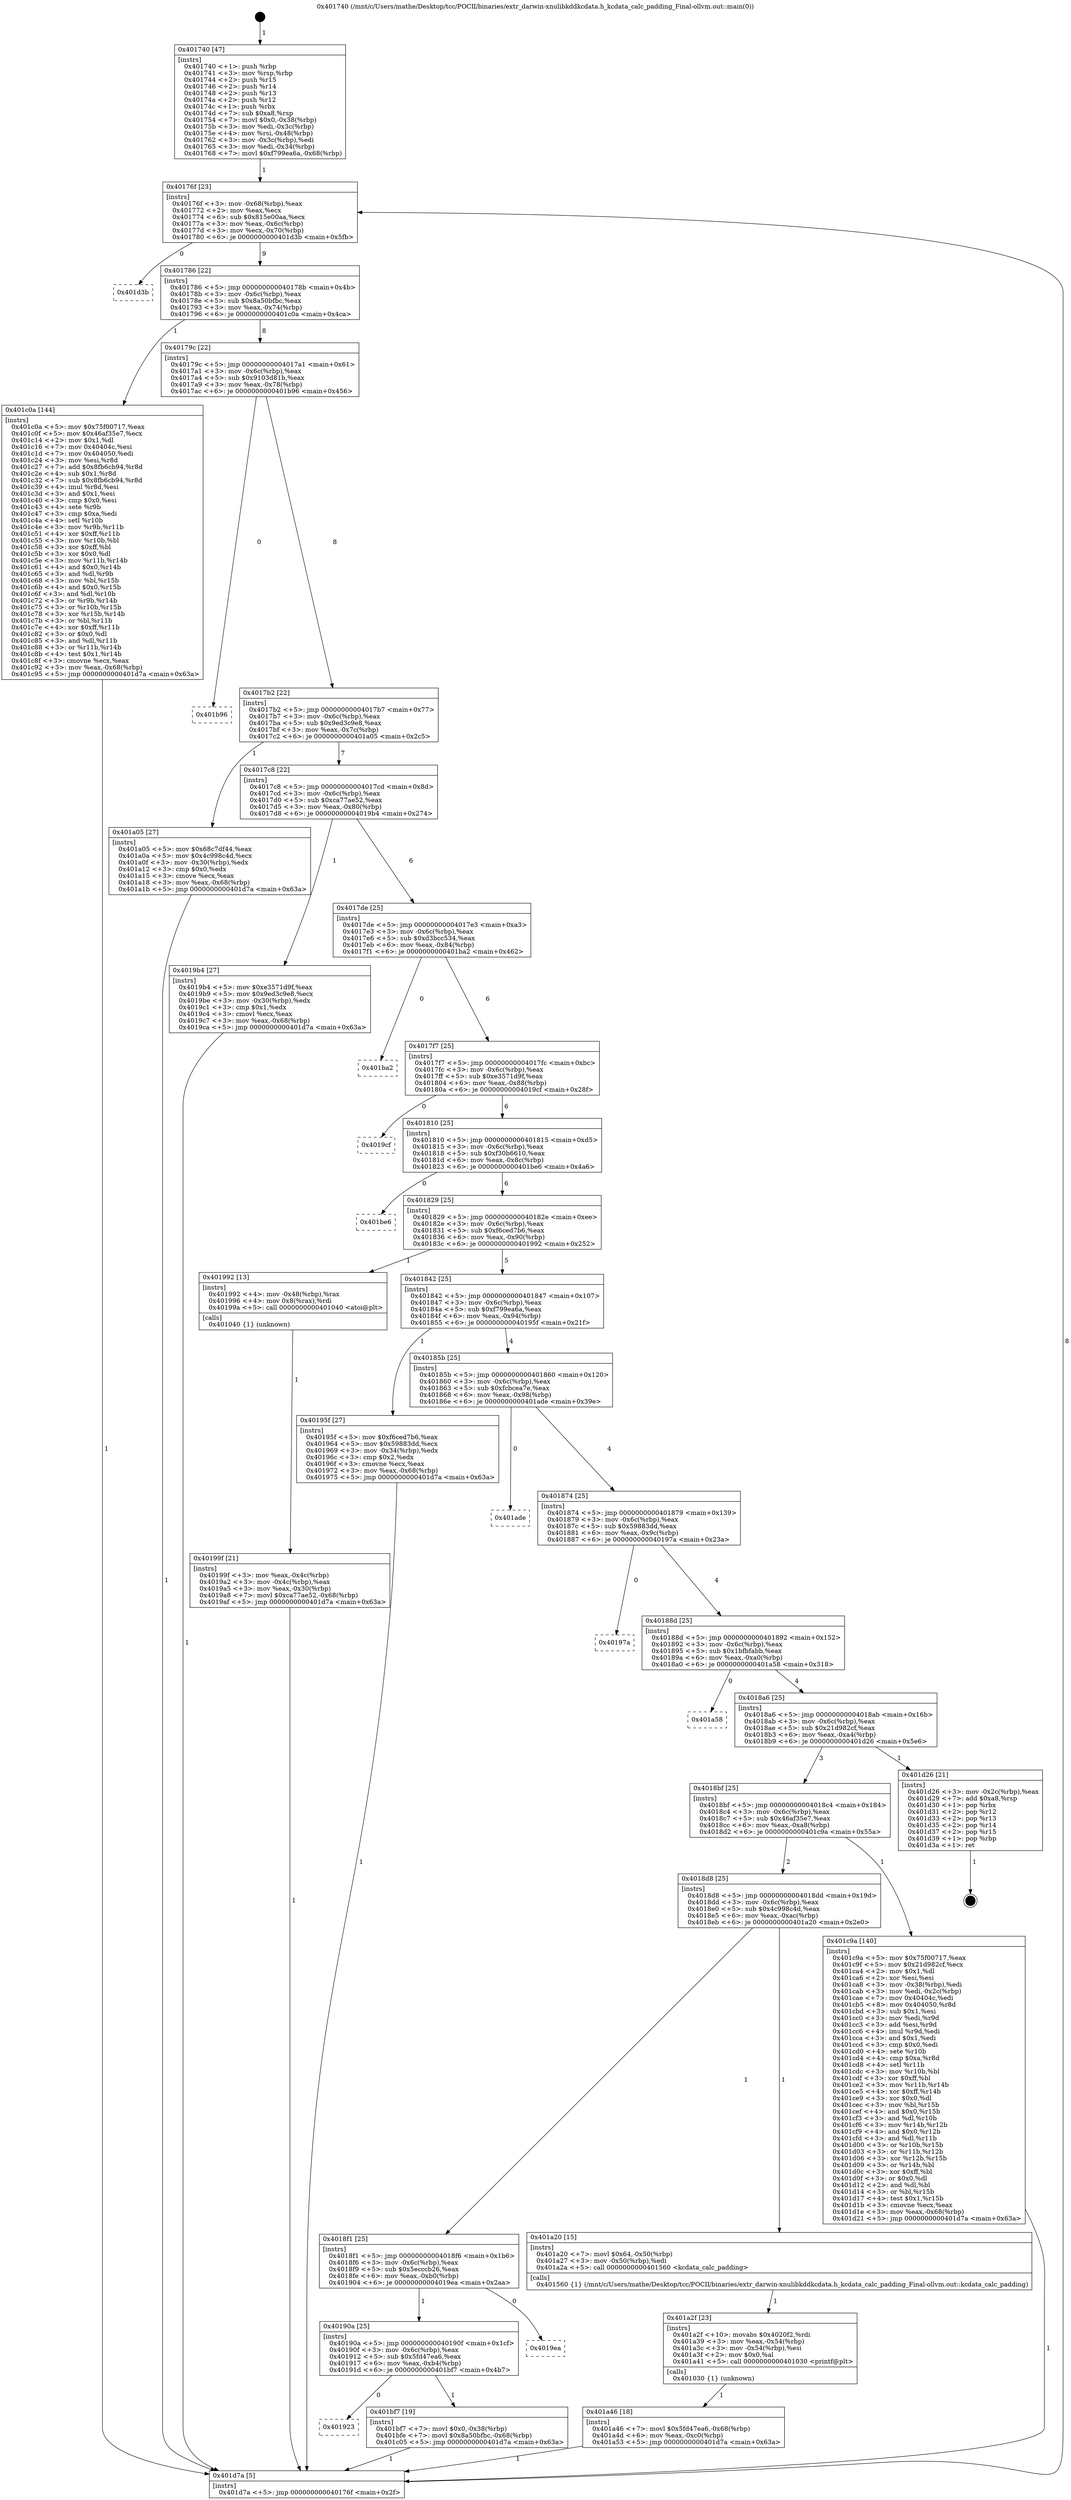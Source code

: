 digraph "0x401740" {
  label = "0x401740 (/mnt/c/Users/mathe/Desktop/tcc/POCII/binaries/extr_darwin-xnulibkddkcdata.h_kcdata_calc_padding_Final-ollvm.out::main(0))"
  labelloc = "t"
  node[shape=record]

  Entry [label="",width=0.3,height=0.3,shape=circle,fillcolor=black,style=filled]
  "0x40176f" [label="{
     0x40176f [23]\l
     | [instrs]\l
     &nbsp;&nbsp;0x40176f \<+3\>: mov -0x68(%rbp),%eax\l
     &nbsp;&nbsp;0x401772 \<+2\>: mov %eax,%ecx\l
     &nbsp;&nbsp;0x401774 \<+6\>: sub $0x815e00aa,%ecx\l
     &nbsp;&nbsp;0x40177a \<+3\>: mov %eax,-0x6c(%rbp)\l
     &nbsp;&nbsp;0x40177d \<+3\>: mov %ecx,-0x70(%rbp)\l
     &nbsp;&nbsp;0x401780 \<+6\>: je 0000000000401d3b \<main+0x5fb\>\l
  }"]
  "0x401d3b" [label="{
     0x401d3b\l
  }", style=dashed]
  "0x401786" [label="{
     0x401786 [22]\l
     | [instrs]\l
     &nbsp;&nbsp;0x401786 \<+5\>: jmp 000000000040178b \<main+0x4b\>\l
     &nbsp;&nbsp;0x40178b \<+3\>: mov -0x6c(%rbp),%eax\l
     &nbsp;&nbsp;0x40178e \<+5\>: sub $0x8a50bfbc,%eax\l
     &nbsp;&nbsp;0x401793 \<+3\>: mov %eax,-0x74(%rbp)\l
     &nbsp;&nbsp;0x401796 \<+6\>: je 0000000000401c0a \<main+0x4ca\>\l
  }"]
  Exit [label="",width=0.3,height=0.3,shape=circle,fillcolor=black,style=filled,peripheries=2]
  "0x401c0a" [label="{
     0x401c0a [144]\l
     | [instrs]\l
     &nbsp;&nbsp;0x401c0a \<+5\>: mov $0x75f00717,%eax\l
     &nbsp;&nbsp;0x401c0f \<+5\>: mov $0x46af35e7,%ecx\l
     &nbsp;&nbsp;0x401c14 \<+2\>: mov $0x1,%dl\l
     &nbsp;&nbsp;0x401c16 \<+7\>: mov 0x40404c,%esi\l
     &nbsp;&nbsp;0x401c1d \<+7\>: mov 0x404050,%edi\l
     &nbsp;&nbsp;0x401c24 \<+3\>: mov %esi,%r8d\l
     &nbsp;&nbsp;0x401c27 \<+7\>: add $0x8fb6cb94,%r8d\l
     &nbsp;&nbsp;0x401c2e \<+4\>: sub $0x1,%r8d\l
     &nbsp;&nbsp;0x401c32 \<+7\>: sub $0x8fb6cb94,%r8d\l
     &nbsp;&nbsp;0x401c39 \<+4\>: imul %r8d,%esi\l
     &nbsp;&nbsp;0x401c3d \<+3\>: and $0x1,%esi\l
     &nbsp;&nbsp;0x401c40 \<+3\>: cmp $0x0,%esi\l
     &nbsp;&nbsp;0x401c43 \<+4\>: sete %r9b\l
     &nbsp;&nbsp;0x401c47 \<+3\>: cmp $0xa,%edi\l
     &nbsp;&nbsp;0x401c4a \<+4\>: setl %r10b\l
     &nbsp;&nbsp;0x401c4e \<+3\>: mov %r9b,%r11b\l
     &nbsp;&nbsp;0x401c51 \<+4\>: xor $0xff,%r11b\l
     &nbsp;&nbsp;0x401c55 \<+3\>: mov %r10b,%bl\l
     &nbsp;&nbsp;0x401c58 \<+3\>: xor $0xff,%bl\l
     &nbsp;&nbsp;0x401c5b \<+3\>: xor $0x0,%dl\l
     &nbsp;&nbsp;0x401c5e \<+3\>: mov %r11b,%r14b\l
     &nbsp;&nbsp;0x401c61 \<+4\>: and $0x0,%r14b\l
     &nbsp;&nbsp;0x401c65 \<+3\>: and %dl,%r9b\l
     &nbsp;&nbsp;0x401c68 \<+3\>: mov %bl,%r15b\l
     &nbsp;&nbsp;0x401c6b \<+4\>: and $0x0,%r15b\l
     &nbsp;&nbsp;0x401c6f \<+3\>: and %dl,%r10b\l
     &nbsp;&nbsp;0x401c72 \<+3\>: or %r9b,%r14b\l
     &nbsp;&nbsp;0x401c75 \<+3\>: or %r10b,%r15b\l
     &nbsp;&nbsp;0x401c78 \<+3\>: xor %r15b,%r14b\l
     &nbsp;&nbsp;0x401c7b \<+3\>: or %bl,%r11b\l
     &nbsp;&nbsp;0x401c7e \<+4\>: xor $0xff,%r11b\l
     &nbsp;&nbsp;0x401c82 \<+3\>: or $0x0,%dl\l
     &nbsp;&nbsp;0x401c85 \<+3\>: and %dl,%r11b\l
     &nbsp;&nbsp;0x401c88 \<+3\>: or %r11b,%r14b\l
     &nbsp;&nbsp;0x401c8b \<+4\>: test $0x1,%r14b\l
     &nbsp;&nbsp;0x401c8f \<+3\>: cmovne %ecx,%eax\l
     &nbsp;&nbsp;0x401c92 \<+3\>: mov %eax,-0x68(%rbp)\l
     &nbsp;&nbsp;0x401c95 \<+5\>: jmp 0000000000401d7a \<main+0x63a\>\l
  }"]
  "0x40179c" [label="{
     0x40179c [22]\l
     | [instrs]\l
     &nbsp;&nbsp;0x40179c \<+5\>: jmp 00000000004017a1 \<main+0x61\>\l
     &nbsp;&nbsp;0x4017a1 \<+3\>: mov -0x6c(%rbp),%eax\l
     &nbsp;&nbsp;0x4017a4 \<+5\>: sub $0x9103d81b,%eax\l
     &nbsp;&nbsp;0x4017a9 \<+3\>: mov %eax,-0x78(%rbp)\l
     &nbsp;&nbsp;0x4017ac \<+6\>: je 0000000000401b96 \<main+0x456\>\l
  }"]
  "0x401923" [label="{
     0x401923\l
  }", style=dashed]
  "0x401b96" [label="{
     0x401b96\l
  }", style=dashed]
  "0x4017b2" [label="{
     0x4017b2 [22]\l
     | [instrs]\l
     &nbsp;&nbsp;0x4017b2 \<+5\>: jmp 00000000004017b7 \<main+0x77\>\l
     &nbsp;&nbsp;0x4017b7 \<+3\>: mov -0x6c(%rbp),%eax\l
     &nbsp;&nbsp;0x4017ba \<+5\>: sub $0x9ed3c9e8,%eax\l
     &nbsp;&nbsp;0x4017bf \<+3\>: mov %eax,-0x7c(%rbp)\l
     &nbsp;&nbsp;0x4017c2 \<+6\>: je 0000000000401a05 \<main+0x2c5\>\l
  }"]
  "0x401bf7" [label="{
     0x401bf7 [19]\l
     | [instrs]\l
     &nbsp;&nbsp;0x401bf7 \<+7\>: movl $0x0,-0x38(%rbp)\l
     &nbsp;&nbsp;0x401bfe \<+7\>: movl $0x8a50bfbc,-0x68(%rbp)\l
     &nbsp;&nbsp;0x401c05 \<+5\>: jmp 0000000000401d7a \<main+0x63a\>\l
  }"]
  "0x401a05" [label="{
     0x401a05 [27]\l
     | [instrs]\l
     &nbsp;&nbsp;0x401a05 \<+5\>: mov $0x68c7df44,%eax\l
     &nbsp;&nbsp;0x401a0a \<+5\>: mov $0x4c998c4d,%ecx\l
     &nbsp;&nbsp;0x401a0f \<+3\>: mov -0x30(%rbp),%edx\l
     &nbsp;&nbsp;0x401a12 \<+3\>: cmp $0x0,%edx\l
     &nbsp;&nbsp;0x401a15 \<+3\>: cmove %ecx,%eax\l
     &nbsp;&nbsp;0x401a18 \<+3\>: mov %eax,-0x68(%rbp)\l
     &nbsp;&nbsp;0x401a1b \<+5\>: jmp 0000000000401d7a \<main+0x63a\>\l
  }"]
  "0x4017c8" [label="{
     0x4017c8 [22]\l
     | [instrs]\l
     &nbsp;&nbsp;0x4017c8 \<+5\>: jmp 00000000004017cd \<main+0x8d\>\l
     &nbsp;&nbsp;0x4017cd \<+3\>: mov -0x6c(%rbp),%eax\l
     &nbsp;&nbsp;0x4017d0 \<+5\>: sub $0xca77ae52,%eax\l
     &nbsp;&nbsp;0x4017d5 \<+3\>: mov %eax,-0x80(%rbp)\l
     &nbsp;&nbsp;0x4017d8 \<+6\>: je 00000000004019b4 \<main+0x274\>\l
  }"]
  "0x40190a" [label="{
     0x40190a [25]\l
     | [instrs]\l
     &nbsp;&nbsp;0x40190a \<+5\>: jmp 000000000040190f \<main+0x1cf\>\l
     &nbsp;&nbsp;0x40190f \<+3\>: mov -0x6c(%rbp),%eax\l
     &nbsp;&nbsp;0x401912 \<+5\>: sub $0x5fd47ea6,%eax\l
     &nbsp;&nbsp;0x401917 \<+6\>: mov %eax,-0xb4(%rbp)\l
     &nbsp;&nbsp;0x40191d \<+6\>: je 0000000000401bf7 \<main+0x4b7\>\l
  }"]
  "0x4019b4" [label="{
     0x4019b4 [27]\l
     | [instrs]\l
     &nbsp;&nbsp;0x4019b4 \<+5\>: mov $0xe3571d9f,%eax\l
     &nbsp;&nbsp;0x4019b9 \<+5\>: mov $0x9ed3c9e8,%ecx\l
     &nbsp;&nbsp;0x4019be \<+3\>: mov -0x30(%rbp),%edx\l
     &nbsp;&nbsp;0x4019c1 \<+3\>: cmp $0x1,%edx\l
     &nbsp;&nbsp;0x4019c4 \<+3\>: cmovl %ecx,%eax\l
     &nbsp;&nbsp;0x4019c7 \<+3\>: mov %eax,-0x68(%rbp)\l
     &nbsp;&nbsp;0x4019ca \<+5\>: jmp 0000000000401d7a \<main+0x63a\>\l
  }"]
  "0x4017de" [label="{
     0x4017de [25]\l
     | [instrs]\l
     &nbsp;&nbsp;0x4017de \<+5\>: jmp 00000000004017e3 \<main+0xa3\>\l
     &nbsp;&nbsp;0x4017e3 \<+3\>: mov -0x6c(%rbp),%eax\l
     &nbsp;&nbsp;0x4017e6 \<+5\>: sub $0xd3bcc534,%eax\l
     &nbsp;&nbsp;0x4017eb \<+6\>: mov %eax,-0x84(%rbp)\l
     &nbsp;&nbsp;0x4017f1 \<+6\>: je 0000000000401ba2 \<main+0x462\>\l
  }"]
  "0x4019ea" [label="{
     0x4019ea\l
  }", style=dashed]
  "0x401ba2" [label="{
     0x401ba2\l
  }", style=dashed]
  "0x4017f7" [label="{
     0x4017f7 [25]\l
     | [instrs]\l
     &nbsp;&nbsp;0x4017f7 \<+5\>: jmp 00000000004017fc \<main+0xbc\>\l
     &nbsp;&nbsp;0x4017fc \<+3\>: mov -0x6c(%rbp),%eax\l
     &nbsp;&nbsp;0x4017ff \<+5\>: sub $0xe3571d9f,%eax\l
     &nbsp;&nbsp;0x401804 \<+6\>: mov %eax,-0x88(%rbp)\l
     &nbsp;&nbsp;0x40180a \<+6\>: je 00000000004019cf \<main+0x28f\>\l
  }"]
  "0x401a46" [label="{
     0x401a46 [18]\l
     | [instrs]\l
     &nbsp;&nbsp;0x401a46 \<+7\>: movl $0x5fd47ea6,-0x68(%rbp)\l
     &nbsp;&nbsp;0x401a4d \<+6\>: mov %eax,-0xc0(%rbp)\l
     &nbsp;&nbsp;0x401a53 \<+5\>: jmp 0000000000401d7a \<main+0x63a\>\l
  }"]
  "0x4019cf" [label="{
     0x4019cf\l
  }", style=dashed]
  "0x401810" [label="{
     0x401810 [25]\l
     | [instrs]\l
     &nbsp;&nbsp;0x401810 \<+5\>: jmp 0000000000401815 \<main+0xd5\>\l
     &nbsp;&nbsp;0x401815 \<+3\>: mov -0x6c(%rbp),%eax\l
     &nbsp;&nbsp;0x401818 \<+5\>: sub $0xf30b6610,%eax\l
     &nbsp;&nbsp;0x40181d \<+6\>: mov %eax,-0x8c(%rbp)\l
     &nbsp;&nbsp;0x401823 \<+6\>: je 0000000000401be6 \<main+0x4a6\>\l
  }"]
  "0x401a2f" [label="{
     0x401a2f [23]\l
     | [instrs]\l
     &nbsp;&nbsp;0x401a2f \<+10\>: movabs $0x4020f2,%rdi\l
     &nbsp;&nbsp;0x401a39 \<+3\>: mov %eax,-0x54(%rbp)\l
     &nbsp;&nbsp;0x401a3c \<+3\>: mov -0x54(%rbp),%esi\l
     &nbsp;&nbsp;0x401a3f \<+2\>: mov $0x0,%al\l
     &nbsp;&nbsp;0x401a41 \<+5\>: call 0000000000401030 \<printf@plt\>\l
     | [calls]\l
     &nbsp;&nbsp;0x401030 \{1\} (unknown)\l
  }"]
  "0x401be6" [label="{
     0x401be6\l
  }", style=dashed]
  "0x401829" [label="{
     0x401829 [25]\l
     | [instrs]\l
     &nbsp;&nbsp;0x401829 \<+5\>: jmp 000000000040182e \<main+0xee\>\l
     &nbsp;&nbsp;0x40182e \<+3\>: mov -0x6c(%rbp),%eax\l
     &nbsp;&nbsp;0x401831 \<+5\>: sub $0xf6ced7b6,%eax\l
     &nbsp;&nbsp;0x401836 \<+6\>: mov %eax,-0x90(%rbp)\l
     &nbsp;&nbsp;0x40183c \<+6\>: je 0000000000401992 \<main+0x252\>\l
  }"]
  "0x4018f1" [label="{
     0x4018f1 [25]\l
     | [instrs]\l
     &nbsp;&nbsp;0x4018f1 \<+5\>: jmp 00000000004018f6 \<main+0x1b6\>\l
     &nbsp;&nbsp;0x4018f6 \<+3\>: mov -0x6c(%rbp),%eax\l
     &nbsp;&nbsp;0x4018f9 \<+5\>: sub $0x5ecccb26,%eax\l
     &nbsp;&nbsp;0x4018fe \<+6\>: mov %eax,-0xb0(%rbp)\l
     &nbsp;&nbsp;0x401904 \<+6\>: je 00000000004019ea \<main+0x2aa\>\l
  }"]
  "0x401992" [label="{
     0x401992 [13]\l
     | [instrs]\l
     &nbsp;&nbsp;0x401992 \<+4\>: mov -0x48(%rbp),%rax\l
     &nbsp;&nbsp;0x401996 \<+4\>: mov 0x8(%rax),%rdi\l
     &nbsp;&nbsp;0x40199a \<+5\>: call 0000000000401040 \<atoi@plt\>\l
     | [calls]\l
     &nbsp;&nbsp;0x401040 \{1\} (unknown)\l
  }"]
  "0x401842" [label="{
     0x401842 [25]\l
     | [instrs]\l
     &nbsp;&nbsp;0x401842 \<+5\>: jmp 0000000000401847 \<main+0x107\>\l
     &nbsp;&nbsp;0x401847 \<+3\>: mov -0x6c(%rbp),%eax\l
     &nbsp;&nbsp;0x40184a \<+5\>: sub $0xf799ea6a,%eax\l
     &nbsp;&nbsp;0x40184f \<+6\>: mov %eax,-0x94(%rbp)\l
     &nbsp;&nbsp;0x401855 \<+6\>: je 000000000040195f \<main+0x21f\>\l
  }"]
  "0x401a20" [label="{
     0x401a20 [15]\l
     | [instrs]\l
     &nbsp;&nbsp;0x401a20 \<+7\>: movl $0x64,-0x50(%rbp)\l
     &nbsp;&nbsp;0x401a27 \<+3\>: mov -0x50(%rbp),%edi\l
     &nbsp;&nbsp;0x401a2a \<+5\>: call 0000000000401560 \<kcdata_calc_padding\>\l
     | [calls]\l
     &nbsp;&nbsp;0x401560 \{1\} (/mnt/c/Users/mathe/Desktop/tcc/POCII/binaries/extr_darwin-xnulibkddkcdata.h_kcdata_calc_padding_Final-ollvm.out::kcdata_calc_padding)\l
  }"]
  "0x40195f" [label="{
     0x40195f [27]\l
     | [instrs]\l
     &nbsp;&nbsp;0x40195f \<+5\>: mov $0xf6ced7b6,%eax\l
     &nbsp;&nbsp;0x401964 \<+5\>: mov $0x59883dd,%ecx\l
     &nbsp;&nbsp;0x401969 \<+3\>: mov -0x34(%rbp),%edx\l
     &nbsp;&nbsp;0x40196c \<+3\>: cmp $0x2,%edx\l
     &nbsp;&nbsp;0x40196f \<+3\>: cmovne %ecx,%eax\l
     &nbsp;&nbsp;0x401972 \<+3\>: mov %eax,-0x68(%rbp)\l
     &nbsp;&nbsp;0x401975 \<+5\>: jmp 0000000000401d7a \<main+0x63a\>\l
  }"]
  "0x40185b" [label="{
     0x40185b [25]\l
     | [instrs]\l
     &nbsp;&nbsp;0x40185b \<+5\>: jmp 0000000000401860 \<main+0x120\>\l
     &nbsp;&nbsp;0x401860 \<+3\>: mov -0x6c(%rbp),%eax\l
     &nbsp;&nbsp;0x401863 \<+5\>: sub $0xfcbcea7e,%eax\l
     &nbsp;&nbsp;0x401868 \<+6\>: mov %eax,-0x98(%rbp)\l
     &nbsp;&nbsp;0x40186e \<+6\>: je 0000000000401ade \<main+0x39e\>\l
  }"]
  "0x401d7a" [label="{
     0x401d7a [5]\l
     | [instrs]\l
     &nbsp;&nbsp;0x401d7a \<+5\>: jmp 000000000040176f \<main+0x2f\>\l
  }"]
  "0x401740" [label="{
     0x401740 [47]\l
     | [instrs]\l
     &nbsp;&nbsp;0x401740 \<+1\>: push %rbp\l
     &nbsp;&nbsp;0x401741 \<+3\>: mov %rsp,%rbp\l
     &nbsp;&nbsp;0x401744 \<+2\>: push %r15\l
     &nbsp;&nbsp;0x401746 \<+2\>: push %r14\l
     &nbsp;&nbsp;0x401748 \<+2\>: push %r13\l
     &nbsp;&nbsp;0x40174a \<+2\>: push %r12\l
     &nbsp;&nbsp;0x40174c \<+1\>: push %rbx\l
     &nbsp;&nbsp;0x40174d \<+7\>: sub $0xa8,%rsp\l
     &nbsp;&nbsp;0x401754 \<+7\>: movl $0x0,-0x38(%rbp)\l
     &nbsp;&nbsp;0x40175b \<+3\>: mov %edi,-0x3c(%rbp)\l
     &nbsp;&nbsp;0x40175e \<+4\>: mov %rsi,-0x48(%rbp)\l
     &nbsp;&nbsp;0x401762 \<+3\>: mov -0x3c(%rbp),%edi\l
     &nbsp;&nbsp;0x401765 \<+3\>: mov %edi,-0x34(%rbp)\l
     &nbsp;&nbsp;0x401768 \<+7\>: movl $0xf799ea6a,-0x68(%rbp)\l
  }"]
  "0x40199f" [label="{
     0x40199f [21]\l
     | [instrs]\l
     &nbsp;&nbsp;0x40199f \<+3\>: mov %eax,-0x4c(%rbp)\l
     &nbsp;&nbsp;0x4019a2 \<+3\>: mov -0x4c(%rbp),%eax\l
     &nbsp;&nbsp;0x4019a5 \<+3\>: mov %eax,-0x30(%rbp)\l
     &nbsp;&nbsp;0x4019a8 \<+7\>: movl $0xca77ae52,-0x68(%rbp)\l
     &nbsp;&nbsp;0x4019af \<+5\>: jmp 0000000000401d7a \<main+0x63a\>\l
  }"]
  "0x4018d8" [label="{
     0x4018d8 [25]\l
     | [instrs]\l
     &nbsp;&nbsp;0x4018d8 \<+5\>: jmp 00000000004018dd \<main+0x19d\>\l
     &nbsp;&nbsp;0x4018dd \<+3\>: mov -0x6c(%rbp),%eax\l
     &nbsp;&nbsp;0x4018e0 \<+5\>: sub $0x4c998c4d,%eax\l
     &nbsp;&nbsp;0x4018e5 \<+6\>: mov %eax,-0xac(%rbp)\l
     &nbsp;&nbsp;0x4018eb \<+6\>: je 0000000000401a20 \<main+0x2e0\>\l
  }"]
  "0x401ade" [label="{
     0x401ade\l
  }", style=dashed]
  "0x401874" [label="{
     0x401874 [25]\l
     | [instrs]\l
     &nbsp;&nbsp;0x401874 \<+5\>: jmp 0000000000401879 \<main+0x139\>\l
     &nbsp;&nbsp;0x401879 \<+3\>: mov -0x6c(%rbp),%eax\l
     &nbsp;&nbsp;0x40187c \<+5\>: sub $0x59883dd,%eax\l
     &nbsp;&nbsp;0x401881 \<+6\>: mov %eax,-0x9c(%rbp)\l
     &nbsp;&nbsp;0x401887 \<+6\>: je 000000000040197a \<main+0x23a\>\l
  }"]
  "0x401c9a" [label="{
     0x401c9a [140]\l
     | [instrs]\l
     &nbsp;&nbsp;0x401c9a \<+5\>: mov $0x75f00717,%eax\l
     &nbsp;&nbsp;0x401c9f \<+5\>: mov $0x21d982cf,%ecx\l
     &nbsp;&nbsp;0x401ca4 \<+2\>: mov $0x1,%dl\l
     &nbsp;&nbsp;0x401ca6 \<+2\>: xor %esi,%esi\l
     &nbsp;&nbsp;0x401ca8 \<+3\>: mov -0x38(%rbp),%edi\l
     &nbsp;&nbsp;0x401cab \<+3\>: mov %edi,-0x2c(%rbp)\l
     &nbsp;&nbsp;0x401cae \<+7\>: mov 0x40404c,%edi\l
     &nbsp;&nbsp;0x401cb5 \<+8\>: mov 0x404050,%r8d\l
     &nbsp;&nbsp;0x401cbd \<+3\>: sub $0x1,%esi\l
     &nbsp;&nbsp;0x401cc0 \<+3\>: mov %edi,%r9d\l
     &nbsp;&nbsp;0x401cc3 \<+3\>: add %esi,%r9d\l
     &nbsp;&nbsp;0x401cc6 \<+4\>: imul %r9d,%edi\l
     &nbsp;&nbsp;0x401cca \<+3\>: and $0x1,%edi\l
     &nbsp;&nbsp;0x401ccd \<+3\>: cmp $0x0,%edi\l
     &nbsp;&nbsp;0x401cd0 \<+4\>: sete %r10b\l
     &nbsp;&nbsp;0x401cd4 \<+4\>: cmp $0xa,%r8d\l
     &nbsp;&nbsp;0x401cd8 \<+4\>: setl %r11b\l
     &nbsp;&nbsp;0x401cdc \<+3\>: mov %r10b,%bl\l
     &nbsp;&nbsp;0x401cdf \<+3\>: xor $0xff,%bl\l
     &nbsp;&nbsp;0x401ce2 \<+3\>: mov %r11b,%r14b\l
     &nbsp;&nbsp;0x401ce5 \<+4\>: xor $0xff,%r14b\l
     &nbsp;&nbsp;0x401ce9 \<+3\>: xor $0x0,%dl\l
     &nbsp;&nbsp;0x401cec \<+3\>: mov %bl,%r15b\l
     &nbsp;&nbsp;0x401cef \<+4\>: and $0x0,%r15b\l
     &nbsp;&nbsp;0x401cf3 \<+3\>: and %dl,%r10b\l
     &nbsp;&nbsp;0x401cf6 \<+3\>: mov %r14b,%r12b\l
     &nbsp;&nbsp;0x401cf9 \<+4\>: and $0x0,%r12b\l
     &nbsp;&nbsp;0x401cfd \<+3\>: and %dl,%r11b\l
     &nbsp;&nbsp;0x401d00 \<+3\>: or %r10b,%r15b\l
     &nbsp;&nbsp;0x401d03 \<+3\>: or %r11b,%r12b\l
     &nbsp;&nbsp;0x401d06 \<+3\>: xor %r12b,%r15b\l
     &nbsp;&nbsp;0x401d09 \<+3\>: or %r14b,%bl\l
     &nbsp;&nbsp;0x401d0c \<+3\>: xor $0xff,%bl\l
     &nbsp;&nbsp;0x401d0f \<+3\>: or $0x0,%dl\l
     &nbsp;&nbsp;0x401d12 \<+2\>: and %dl,%bl\l
     &nbsp;&nbsp;0x401d14 \<+3\>: or %bl,%r15b\l
     &nbsp;&nbsp;0x401d17 \<+4\>: test $0x1,%r15b\l
     &nbsp;&nbsp;0x401d1b \<+3\>: cmovne %ecx,%eax\l
     &nbsp;&nbsp;0x401d1e \<+3\>: mov %eax,-0x68(%rbp)\l
     &nbsp;&nbsp;0x401d21 \<+5\>: jmp 0000000000401d7a \<main+0x63a\>\l
  }"]
  "0x40197a" [label="{
     0x40197a\l
  }", style=dashed]
  "0x40188d" [label="{
     0x40188d [25]\l
     | [instrs]\l
     &nbsp;&nbsp;0x40188d \<+5\>: jmp 0000000000401892 \<main+0x152\>\l
     &nbsp;&nbsp;0x401892 \<+3\>: mov -0x6c(%rbp),%eax\l
     &nbsp;&nbsp;0x401895 \<+5\>: sub $0x1bfbfabb,%eax\l
     &nbsp;&nbsp;0x40189a \<+6\>: mov %eax,-0xa0(%rbp)\l
     &nbsp;&nbsp;0x4018a0 \<+6\>: je 0000000000401a58 \<main+0x318\>\l
  }"]
  "0x4018bf" [label="{
     0x4018bf [25]\l
     | [instrs]\l
     &nbsp;&nbsp;0x4018bf \<+5\>: jmp 00000000004018c4 \<main+0x184\>\l
     &nbsp;&nbsp;0x4018c4 \<+3\>: mov -0x6c(%rbp),%eax\l
     &nbsp;&nbsp;0x4018c7 \<+5\>: sub $0x46af35e7,%eax\l
     &nbsp;&nbsp;0x4018cc \<+6\>: mov %eax,-0xa8(%rbp)\l
     &nbsp;&nbsp;0x4018d2 \<+6\>: je 0000000000401c9a \<main+0x55a\>\l
  }"]
  "0x401a58" [label="{
     0x401a58\l
  }", style=dashed]
  "0x4018a6" [label="{
     0x4018a6 [25]\l
     | [instrs]\l
     &nbsp;&nbsp;0x4018a6 \<+5\>: jmp 00000000004018ab \<main+0x16b\>\l
     &nbsp;&nbsp;0x4018ab \<+3\>: mov -0x6c(%rbp),%eax\l
     &nbsp;&nbsp;0x4018ae \<+5\>: sub $0x21d982cf,%eax\l
     &nbsp;&nbsp;0x4018b3 \<+6\>: mov %eax,-0xa4(%rbp)\l
     &nbsp;&nbsp;0x4018b9 \<+6\>: je 0000000000401d26 \<main+0x5e6\>\l
  }"]
  "0x401d26" [label="{
     0x401d26 [21]\l
     | [instrs]\l
     &nbsp;&nbsp;0x401d26 \<+3\>: mov -0x2c(%rbp),%eax\l
     &nbsp;&nbsp;0x401d29 \<+7\>: add $0xa8,%rsp\l
     &nbsp;&nbsp;0x401d30 \<+1\>: pop %rbx\l
     &nbsp;&nbsp;0x401d31 \<+2\>: pop %r12\l
     &nbsp;&nbsp;0x401d33 \<+2\>: pop %r13\l
     &nbsp;&nbsp;0x401d35 \<+2\>: pop %r14\l
     &nbsp;&nbsp;0x401d37 \<+2\>: pop %r15\l
     &nbsp;&nbsp;0x401d39 \<+1\>: pop %rbp\l
     &nbsp;&nbsp;0x401d3a \<+1\>: ret\l
  }"]
  Entry -> "0x401740" [label=" 1"]
  "0x40176f" -> "0x401d3b" [label=" 0"]
  "0x40176f" -> "0x401786" [label=" 9"]
  "0x401d26" -> Exit [label=" 1"]
  "0x401786" -> "0x401c0a" [label=" 1"]
  "0x401786" -> "0x40179c" [label=" 8"]
  "0x401c9a" -> "0x401d7a" [label=" 1"]
  "0x40179c" -> "0x401b96" [label=" 0"]
  "0x40179c" -> "0x4017b2" [label=" 8"]
  "0x401c0a" -> "0x401d7a" [label=" 1"]
  "0x4017b2" -> "0x401a05" [label=" 1"]
  "0x4017b2" -> "0x4017c8" [label=" 7"]
  "0x401bf7" -> "0x401d7a" [label=" 1"]
  "0x4017c8" -> "0x4019b4" [label=" 1"]
  "0x4017c8" -> "0x4017de" [label=" 6"]
  "0x40190a" -> "0x401bf7" [label=" 1"]
  "0x4017de" -> "0x401ba2" [label=" 0"]
  "0x4017de" -> "0x4017f7" [label=" 6"]
  "0x40190a" -> "0x401923" [label=" 0"]
  "0x4017f7" -> "0x4019cf" [label=" 0"]
  "0x4017f7" -> "0x401810" [label=" 6"]
  "0x4018f1" -> "0x4019ea" [label=" 0"]
  "0x401810" -> "0x401be6" [label=" 0"]
  "0x401810" -> "0x401829" [label=" 6"]
  "0x4018f1" -> "0x40190a" [label=" 1"]
  "0x401829" -> "0x401992" [label=" 1"]
  "0x401829" -> "0x401842" [label=" 5"]
  "0x401a46" -> "0x401d7a" [label=" 1"]
  "0x401842" -> "0x40195f" [label=" 1"]
  "0x401842" -> "0x40185b" [label=" 4"]
  "0x40195f" -> "0x401d7a" [label=" 1"]
  "0x401740" -> "0x40176f" [label=" 1"]
  "0x401d7a" -> "0x40176f" [label=" 8"]
  "0x401992" -> "0x40199f" [label=" 1"]
  "0x40199f" -> "0x401d7a" [label=" 1"]
  "0x4019b4" -> "0x401d7a" [label=" 1"]
  "0x401a05" -> "0x401d7a" [label=" 1"]
  "0x401a2f" -> "0x401a46" [label=" 1"]
  "0x40185b" -> "0x401ade" [label=" 0"]
  "0x40185b" -> "0x401874" [label=" 4"]
  "0x4018d8" -> "0x4018f1" [label=" 1"]
  "0x401874" -> "0x40197a" [label=" 0"]
  "0x401874" -> "0x40188d" [label=" 4"]
  "0x4018d8" -> "0x401a20" [label=" 1"]
  "0x40188d" -> "0x401a58" [label=" 0"]
  "0x40188d" -> "0x4018a6" [label=" 4"]
  "0x4018bf" -> "0x4018d8" [label=" 2"]
  "0x4018a6" -> "0x401d26" [label=" 1"]
  "0x4018a6" -> "0x4018bf" [label=" 3"]
  "0x401a20" -> "0x401a2f" [label=" 1"]
  "0x4018bf" -> "0x401c9a" [label=" 1"]
}
